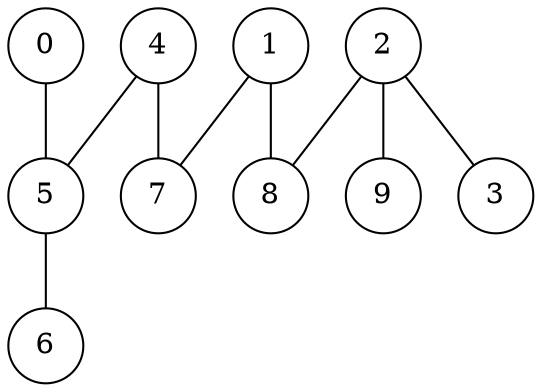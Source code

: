 graph G {
    node [shape=circle];
    4 -- 7;
    5 -- 6;
    4 -- 5;
    1 -- 7;
    2 -- 3;
    0 -- 5;
    1 -- 8;
    2 -- 9;
    2 -- 8;
}
